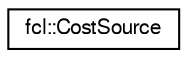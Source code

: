digraph "Graphical Class Hierarchy"
{
  edge [fontname="FreeSans",fontsize="10",labelfontname="FreeSans",labelfontsize="10"];
  node [fontname="FreeSans",fontsize="10",shape=record];
  rankdir="LR";
  Node1 [label="fcl::CostSource",height=0.2,width=0.4,color="black", fillcolor="white", style="filled",URL="$a00041.html",tooltip="Cost source describes an area with a cost. The area is described by an AABB region. "];
}
